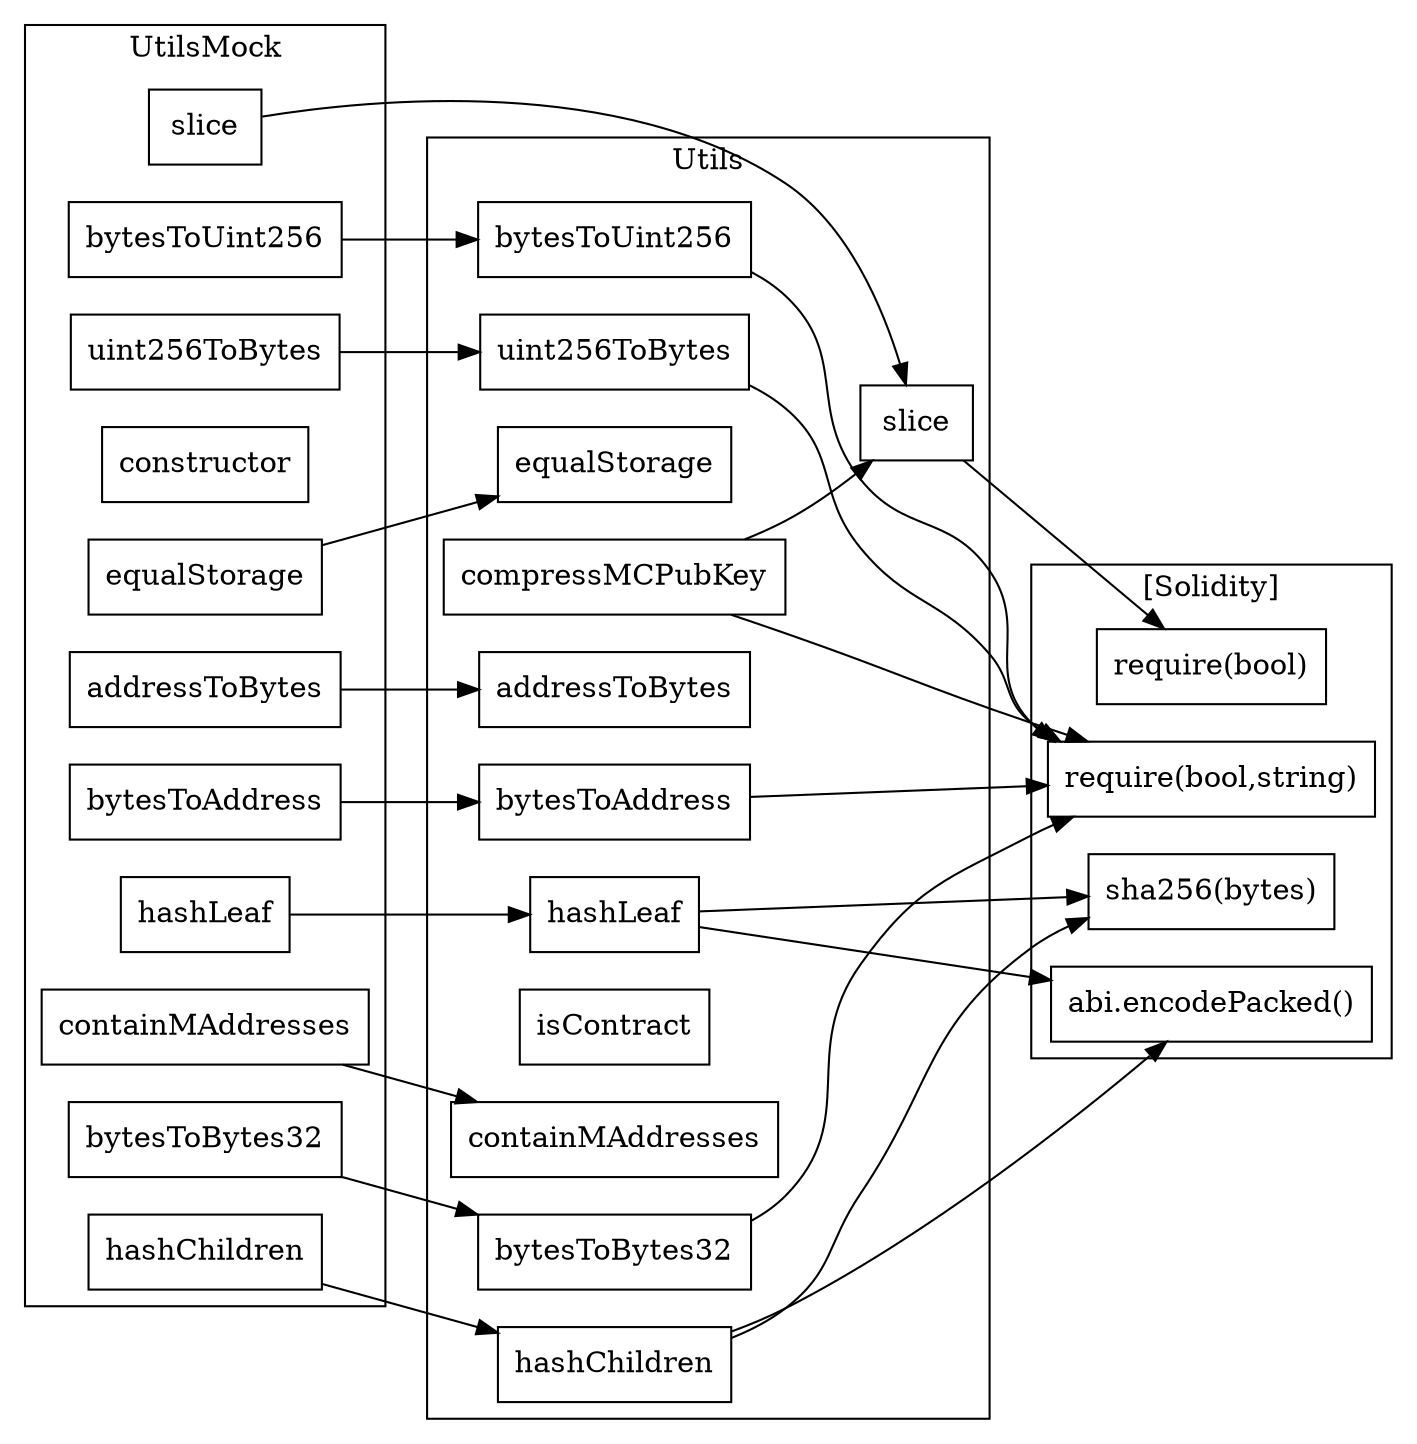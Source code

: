 strict digraph {
rankdir="LR"
node [shape=box]
subgraph cluster_481_Utils {
label = "Utils"
"481_addressToBytes" [label="addressToBytes"]
"481_bytesToUint256" [label="bytesToUint256"]
"481_containMAddresses" [label="containMAddresses"]
"481_uint256ToBytes" [label="uint256ToBytes"]
"481_hashLeaf" [label="hashLeaf"]
"481_bytesToAddress" [label="bytesToAddress"]
"481_compressMCPubKey" [label="compressMCPubKey"]
"481_isContract" [label="isContract"]
"481_bytesToBytes32" [label="bytesToBytes32"]
"481_slice" [label="slice"]
"481_equalStorage" [label="equalStorage"]
"481_hashChildren" [label="hashChildren"]
"481_compressMCPubKey" -> "481_slice"
}subgraph cluster_163_UtilsMock {
label = "UtilsMock"
"163_equalStorage" [label="equalStorage"]
"163_uint256ToBytes" [label="uint256ToBytes"]
"163_bytesToAddress" [label="bytesToAddress"]
"163_constructor" [label="constructor"]
"163_addressToBytes" [label="addressToBytes"]
"163_slice" [label="slice"]
"163_hashLeaf" [label="hashLeaf"]
"163_containMAddresses" [label="containMAddresses"]
"163_bytesToBytes32" [label="bytesToBytes32"]
"163_hashChildren" [label="hashChildren"]
"163_bytesToUint256" [label="bytesToUint256"]
}subgraph cluster_solidity {
label = "[Solidity]"
"sha256(bytes)" 
"require(bool)" 
"require(bool,string)" 
"abi.encodePacked()" 
"481_bytesToUint256" -> "require(bool,string)"
"481_bytesToAddress" -> "require(bool,string)"
"481_compressMCPubKey" -> "require(bool,string)"
"481_hashLeaf" -> "abi.encodePacked()"
"481_bytesToBytes32" -> "require(bool,string)"
"481_hashLeaf" -> "sha256(bytes)"
"481_hashChildren" -> "sha256(bytes)"
"481_slice" -> "require(bool)"
"481_uint256ToBytes" -> "require(bool,string)"
"481_hashChildren" -> "abi.encodePacked()"
}"163_containMAddresses" -> "481_containMAddresses"
"163_bytesToAddress" -> "481_bytesToAddress"
"163_addressToBytes" -> "481_addressToBytes"
"163_hashChildren" -> "481_hashChildren"
"163_hashLeaf" -> "481_hashLeaf"
"163_equalStorage" -> "481_equalStorage"
"163_slice" -> "481_slice"
"163_bytesToBytes32" -> "481_bytesToBytes32"
"163_uint256ToBytes" -> "481_uint256ToBytes"
"163_bytesToUint256" -> "481_bytesToUint256"
}